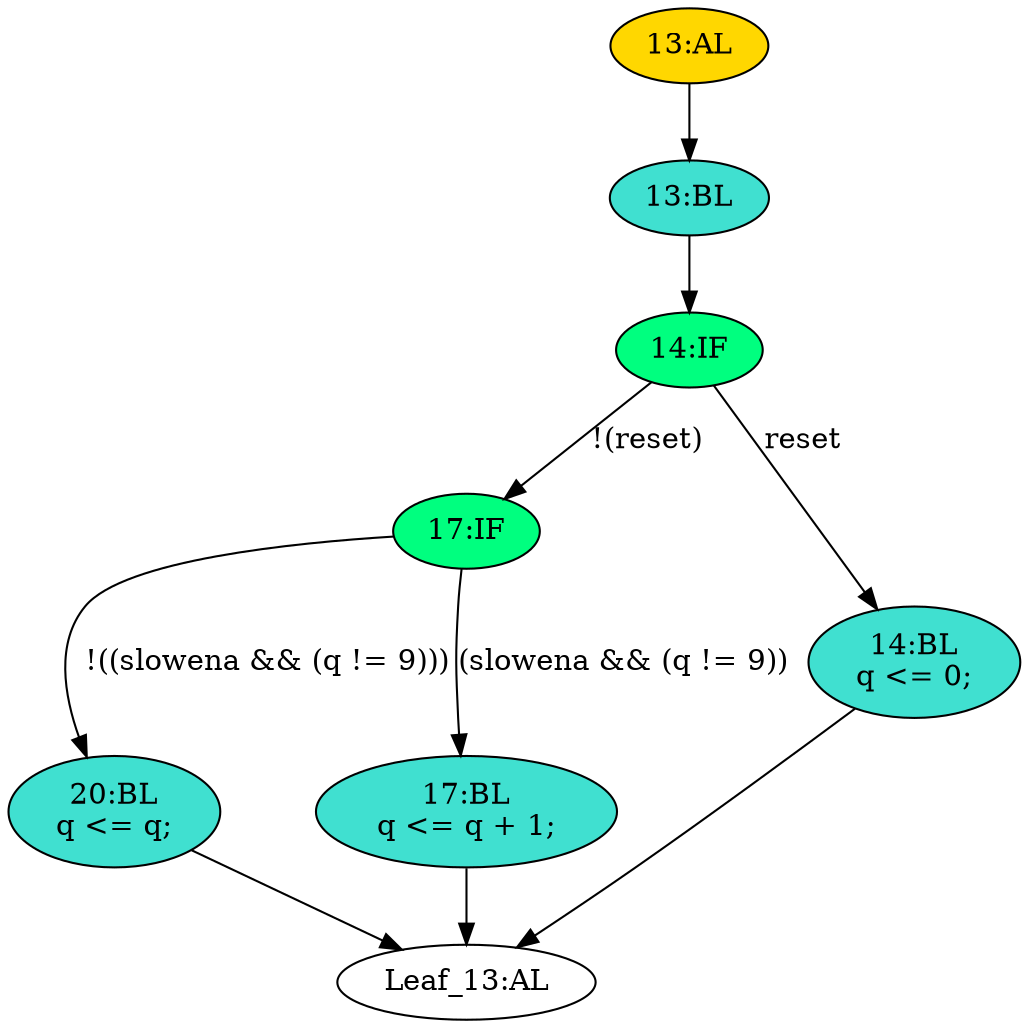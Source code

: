 strict digraph "" {
	node [label="\N"];
	"17:IF"	[ast="<pyverilog.vparser.ast.IfStatement object at 0x7f7d928c5310>",
		fillcolor=springgreen,
		label="17:IF",
		statements="[]",
		style=filled,
		typ=IfStatement];
	"20:BL"	[ast="<pyverilog.vparser.ast.Block object at 0x7f7d928c5450>",
		fillcolor=turquoise,
		label="20:BL
q <= q;",
		statements="[<pyverilog.vparser.ast.NonblockingSubstitution object at 0x7f7d928c5490>]",
		style=filled,
		typ=Block];
	"17:IF" -> "20:BL"	[cond="['slowena', 'q']",
		label="!((slowena && (q != 9)))",
		lineno=17];
	"17:BL"	[ast="<pyverilog.vparser.ast.Block object at 0x7f7d928c5650>",
		fillcolor=turquoise,
		label="17:BL
q <= q + 1;",
		statements="[<pyverilog.vparser.ast.NonblockingSubstitution object at 0x7f7d928c5690>]",
		style=filled,
		typ=Block];
	"17:IF" -> "17:BL"	[cond="['slowena', 'q']",
		label="(slowena && (q != 9))",
		lineno=17];
	"14:BL"	[ast="<pyverilog.vparser.ast.Block object at 0x7f7d928c5ad0>",
		fillcolor=turquoise,
		label="14:BL
q <= 0;",
		statements="[<pyverilog.vparser.ast.NonblockingSubstitution object at 0x7f7d928c5990>]",
		style=filled,
		typ=Block];
	"Leaf_13:AL"	[def_var="['q']",
		label="Leaf_13:AL"];
	"14:BL" -> "Leaf_13:AL"	[cond="[]",
		lineno=None];
	"20:BL" -> "Leaf_13:AL"	[cond="[]",
		lineno=None];
	"17:BL" -> "Leaf_13:AL"	[cond="[]",
		lineno=None];
	"13:BL"	[ast="<pyverilog.vparser.ast.Block object at 0x7f7d928c5bd0>",
		fillcolor=turquoise,
		label="13:BL",
		statements="[]",
		style=filled,
		typ=Block];
	"14:IF"	[ast="<pyverilog.vparser.ast.IfStatement object at 0x7f7d928c5c10>",
		fillcolor=springgreen,
		label="14:IF",
		statements="[]",
		style=filled,
		typ=IfStatement];
	"13:BL" -> "14:IF"	[cond="[]",
		lineno=None];
	"14:IF" -> "17:IF"	[cond="['reset']",
		label="!(reset)",
		lineno=14];
	"14:IF" -> "14:BL"	[cond="['reset']",
		label=reset,
		lineno=14];
	"13:AL"	[ast="<pyverilog.vparser.ast.Always object at 0x7f7d928c5cd0>",
		clk_sens=True,
		fillcolor=gold,
		label="13:AL",
		sens="['clk']",
		statements="[]",
		style=filled,
		typ=Always,
		use_var="['reset', 'q', 'slowena']"];
	"13:AL" -> "13:BL"	[cond="[]",
		lineno=None];
}
